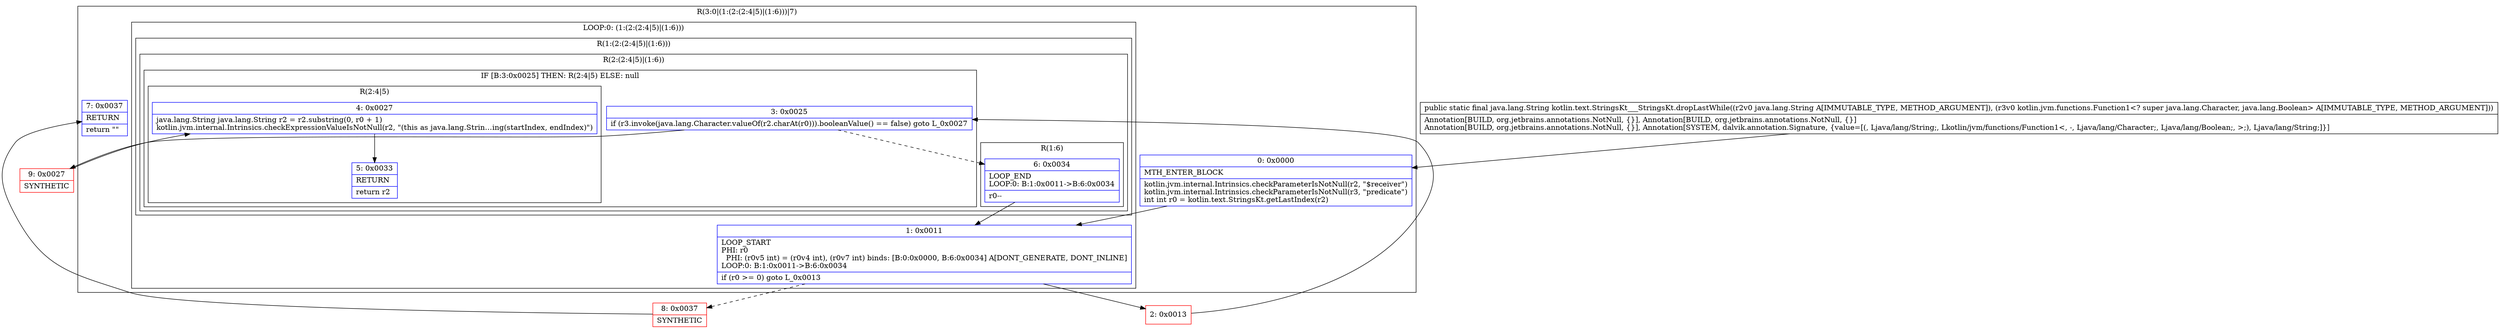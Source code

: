 digraph "CFG forkotlin.text.StringsKt___StringsKt.dropLastWhile(Ljava\/lang\/String;Lkotlin\/jvm\/functions\/Function1;)Ljava\/lang\/String;" {
subgraph cluster_Region_275173763 {
label = "R(3:0|(1:(2:(2:4|5)|(1:6)))|7)";
node [shape=record,color=blue];
Node_0 [shape=record,label="{0\:\ 0x0000|MTH_ENTER_BLOCK\l|kotlin.jvm.internal.Intrinsics.checkParameterIsNotNull(r2, \"$receiver\")\lkotlin.jvm.internal.Intrinsics.checkParameterIsNotNull(r3, \"predicate\")\lint int r0 = kotlin.text.StringsKt.getLastIndex(r2)\l}"];
subgraph cluster_LoopRegion_1522488529 {
label = "LOOP:0: (1:(2:(2:4|5)|(1:6)))";
node [shape=record,color=blue];
Node_1 [shape=record,label="{1\:\ 0x0011|LOOP_START\lPHI: r0 \l  PHI: (r0v5 int) = (r0v4 int), (r0v7 int) binds: [B:0:0x0000, B:6:0x0034] A[DONT_GENERATE, DONT_INLINE]\lLOOP:0: B:1:0x0011\-\>B:6:0x0034\l|if (r0 \>= 0) goto L_0x0013\l}"];
subgraph cluster_Region_781904546 {
label = "R(1:(2:(2:4|5)|(1:6)))";
node [shape=record,color=blue];
subgraph cluster_Region_372010329 {
label = "R(2:(2:4|5)|(1:6))";
node [shape=record,color=blue];
subgraph cluster_IfRegion_1804445013 {
label = "IF [B:3:0x0025] THEN: R(2:4|5) ELSE: null";
node [shape=record,color=blue];
Node_3 [shape=record,label="{3\:\ 0x0025|if (r3.invoke(java.lang.Character.valueOf(r2.charAt(r0))).booleanValue() == false) goto L_0x0027\l}"];
subgraph cluster_Region_1296145262 {
label = "R(2:4|5)";
node [shape=record,color=blue];
Node_4 [shape=record,label="{4\:\ 0x0027|java.lang.String java.lang.String r2 = r2.substring(0, r0 + 1)\lkotlin.jvm.internal.Intrinsics.checkExpressionValueIsNotNull(r2, \"(this as java.lang.Strin…ing(startIndex, endIndex)\")\l}"];
Node_5 [shape=record,label="{5\:\ 0x0033|RETURN\l|return r2\l}"];
}
}
subgraph cluster_Region_1844128285 {
label = "R(1:6)";
node [shape=record,color=blue];
Node_6 [shape=record,label="{6\:\ 0x0034|LOOP_END\lLOOP:0: B:1:0x0011\-\>B:6:0x0034\l|r0\-\-\l}"];
}
}
}
}
Node_7 [shape=record,label="{7\:\ 0x0037|RETURN\l|return \"\"\l}"];
}
Node_2 [shape=record,color=red,label="{2\:\ 0x0013}"];
Node_8 [shape=record,color=red,label="{8\:\ 0x0037|SYNTHETIC\l}"];
Node_9 [shape=record,color=red,label="{9\:\ 0x0027|SYNTHETIC\l}"];
MethodNode[shape=record,label="{public static final java.lang.String kotlin.text.StringsKt___StringsKt.dropLastWhile((r2v0 java.lang.String A[IMMUTABLE_TYPE, METHOD_ARGUMENT]), (r3v0 kotlin.jvm.functions.Function1\<? super java.lang.Character, java.lang.Boolean\> A[IMMUTABLE_TYPE, METHOD_ARGUMENT]))  | Annotation[BUILD, org.jetbrains.annotations.NotNull, \{\}], Annotation[BUILD, org.jetbrains.annotations.NotNull, \{\}]\lAnnotation[BUILD, org.jetbrains.annotations.NotNull, \{\}], Annotation[SYSTEM, dalvik.annotation.Signature, \{value=[(, Ljava\/lang\/String;, Lkotlin\/jvm\/functions\/Function1\<, \-, Ljava\/lang\/Character;, Ljava\/lang\/Boolean;, \>;), Ljava\/lang\/String;]\}]\l}"];
MethodNode -> Node_0;
Node_0 -> Node_1;
Node_1 -> Node_2;
Node_1 -> Node_8[style=dashed];
Node_3 -> Node_6[style=dashed];
Node_3 -> Node_9;
Node_4 -> Node_5;
Node_6 -> Node_1;
Node_2 -> Node_3;
Node_8 -> Node_7;
Node_9 -> Node_4;
}

